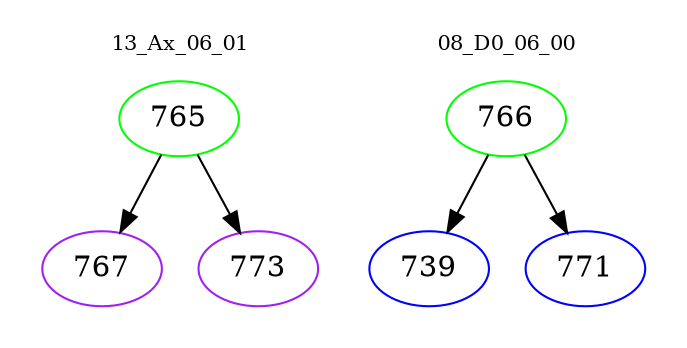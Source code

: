 digraph{
subgraph cluster_0 {
color = white
label = "13_Ax_06_01";
fontsize=10;
T0_765 [label="765", color="green"]
T0_765 -> T0_767 [color="black"]
T0_767 [label="767", color="purple"]
T0_765 -> T0_773 [color="black"]
T0_773 [label="773", color="purple"]
}
subgraph cluster_1 {
color = white
label = "08_D0_06_00";
fontsize=10;
T1_766 [label="766", color="green"]
T1_766 -> T1_739 [color="black"]
T1_739 [label="739", color="blue"]
T1_766 -> T1_771 [color="black"]
T1_771 [label="771", color="blue"]
}
}

